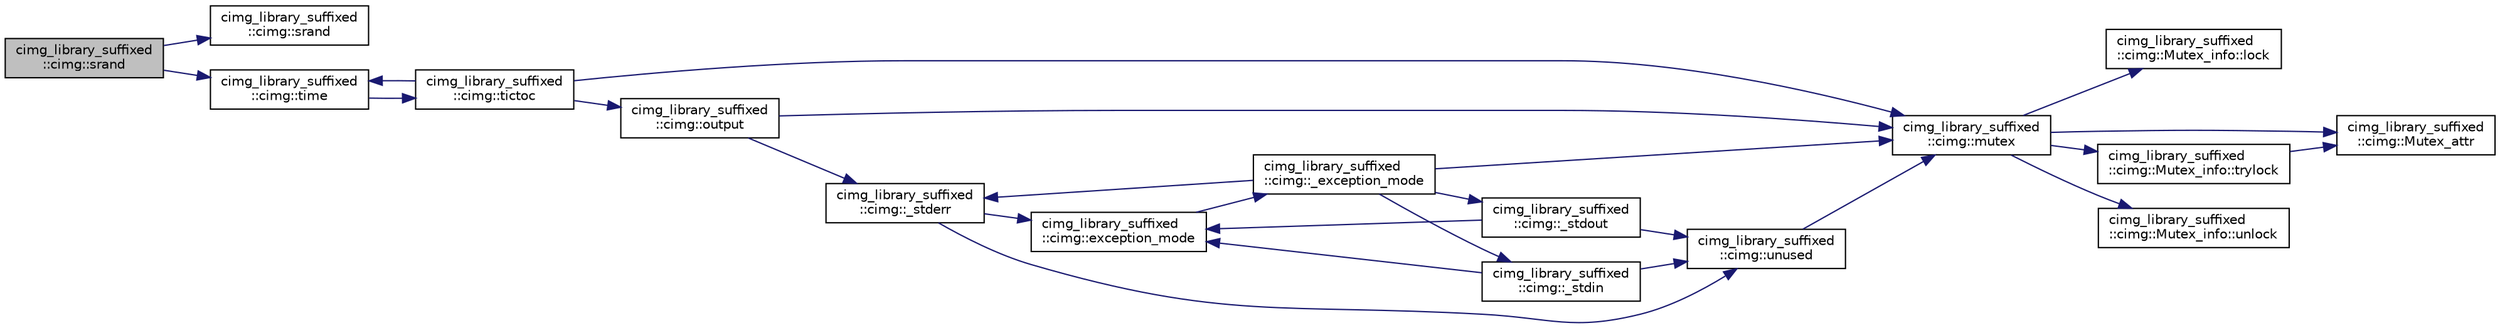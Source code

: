 digraph "cimg_library_suffixed::cimg::srand"
{
 // INTERACTIVE_SVG=YES
  edge [fontname="Helvetica",fontsize="10",labelfontname="Helvetica",labelfontsize="10"];
  node [fontname="Helvetica",fontsize="10",shape=record];
  rankdir="LR";
  Node3559 [label="cimg_library_suffixed\l::cimg::srand",height=0.2,width=0.4,color="black", fillcolor="grey75", style="filled", fontcolor="black"];
  Node3559 -> Node3560 [color="midnightblue",fontsize="10",style="solid",fontname="Helvetica"];
  Node3560 [label="cimg_library_suffixed\l::cimg::srand",height=0.2,width=0.4,color="black", fillcolor="white", style="filled",URL="$namespacecimg__library__suffixed_1_1cimg.html#abae779a6d52b74e3a46e75a6c5b6e49e"];
  Node3559 -> Node3561 [color="midnightblue",fontsize="10",style="solid",fontname="Helvetica"];
  Node3561 [label="cimg_library_suffixed\l::cimg::time",height=0.2,width=0.4,color="black", fillcolor="white", style="filled",URL="$namespacecimg__library__suffixed_1_1cimg.html#a71a3c7b37befc7a4313dfcdd80271bce",tooltip="Return the value of a system timer, with a millisecond precision. "];
  Node3561 -> Node3562 [color="midnightblue",fontsize="10",style="solid",fontname="Helvetica"];
  Node3562 [label="cimg_library_suffixed\l::cimg::tictoc",height=0.2,width=0.4,color="black", fillcolor="white", style="filled",URL="$namespacecimg__library__suffixed_1_1cimg.html#ab47e3a7718b582df77725470f3824eb4"];
  Node3562 -> Node3563 [color="midnightblue",fontsize="10",style="solid",fontname="Helvetica"];
  Node3563 [label="cimg_library_suffixed\l::cimg::mutex",height=0.2,width=0.4,color="black", fillcolor="white", style="filled",URL="$namespacecimg__library__suffixed_1_1cimg.html#a9e739e4b4ac058abfba069466617b914"];
  Node3563 -> Node3564 [color="midnightblue",fontsize="10",style="solid",fontname="Helvetica"];
  Node3564 [label="cimg_library_suffixed\l::cimg::Mutex_info::lock",height=0.2,width=0.4,color="black", fillcolor="white", style="filled",URL="$structcimg__library__suffixed_1_1cimg_1_1_mutex__info.html#a6cc8e26847a1aa649febed03d70182e7"];
  Node3563 -> Node3565 [color="midnightblue",fontsize="10",style="solid",fontname="Helvetica"];
  Node3565 [label="cimg_library_suffixed\l::cimg::Mutex_attr",height=0.2,width=0.4,color="black", fillcolor="white", style="filled",URL="$namespacecimg__library__suffixed_1_1cimg.html#aa0e1bc96ae6e235dc5b67b8b0a466166"];
  Node3563 -> Node3566 [color="midnightblue",fontsize="10",style="solid",fontname="Helvetica"];
  Node3566 [label="cimg_library_suffixed\l::cimg::Mutex_info::trylock",height=0.2,width=0.4,color="black", fillcolor="white", style="filled",URL="$structcimg__library__suffixed_1_1cimg_1_1_mutex__info.html#a9bf4ed1e1dfe6f28fa6250cd04f3c900"];
  Node3566 -> Node3565 [color="midnightblue",fontsize="10",style="solid",fontname="Helvetica"];
  Node3563 -> Node3567 [color="midnightblue",fontsize="10",style="solid",fontname="Helvetica"];
  Node3567 [label="cimg_library_suffixed\l::cimg::Mutex_info::unlock",height=0.2,width=0.4,color="black", fillcolor="white", style="filled",URL="$structcimg__library__suffixed_1_1cimg_1_1_mutex__info.html#afac3fa5f107ad4795fb867050f616555"];
  Node3562 -> Node3561 [color="midnightblue",fontsize="10",style="solid",fontname="Helvetica"];
  Node3562 -> Node3568 [color="midnightblue",fontsize="10",style="solid",fontname="Helvetica"];
  Node3568 [label="cimg_library_suffixed\l::cimg::output",height=0.2,width=0.4,color="black", fillcolor="white", style="filled",URL="$namespacecimg__library__suffixed_1_1cimg.html#ada686776cc71803df391eea79cd1b3e5",tooltip="Get/set default output stream for the  library messages. "];
  Node3568 -> Node3569 [color="midnightblue",fontsize="10",style="solid",fontname="Helvetica"];
  Node3569 [label="cimg_library_suffixed\l::cimg::_stderr",height=0.2,width=0.4,color="black", fillcolor="white", style="filled",URL="$namespacecimg__library__suffixed_1_1cimg.html#aab8db7528c32a8fd3a3dc471e662782e"];
  Node3569 -> Node3570 [color="midnightblue",fontsize="10",style="solid",fontname="Helvetica"];
  Node3570 [label="cimg_library_suffixed\l::cimg::exception_mode",height=0.2,width=0.4,color="black", fillcolor="white", style="filled",URL="$namespacecimg__library__suffixed_1_1cimg.html#aeafab144366eddd11360f32f468fa4af",tooltip="Set current  exception mode. "];
  Node3570 -> Node3571 [color="midnightblue",fontsize="10",style="solid",fontname="Helvetica"];
  Node3571 [label="cimg_library_suffixed\l::cimg::_exception_mode",height=0.2,width=0.4,color="black", fillcolor="white", style="filled",URL="$namespacecimg__library__suffixed_1_1cimg.html#a6c578f866de2be9be7e385d693c758c8"];
  Node3571 -> Node3569 [color="midnightblue",fontsize="10",style="solid",fontname="Helvetica"];
  Node3571 -> Node3572 [color="midnightblue",fontsize="10",style="solid",fontname="Helvetica"];
  Node3572 [label="cimg_library_suffixed\l::cimg::_stdin",height=0.2,width=0.4,color="black", fillcolor="white", style="filled",URL="$namespacecimg__library__suffixed_1_1cimg.html#a01a3b743897290604513ea6d847c9886"];
  Node3572 -> Node3570 [color="midnightblue",fontsize="10",style="solid",fontname="Helvetica"];
  Node3572 -> Node3573 [color="midnightblue",fontsize="10",style="solid",fontname="Helvetica"];
  Node3573 [label="cimg_library_suffixed\l::cimg::unused",height=0.2,width=0.4,color="black", fillcolor="white", style="filled",URL="$namespacecimg__library__suffixed_1_1cimg.html#a79aef0cbcf66ceb71c2b74cb66b4deb2",tooltip="Avoid warning messages due to unused parameters. Do nothing actually. "];
  Node3573 -> Node3563 [color="midnightblue",fontsize="10",style="solid",fontname="Helvetica"];
  Node3571 -> Node3574 [color="midnightblue",fontsize="10",style="solid",fontname="Helvetica"];
  Node3574 [label="cimg_library_suffixed\l::cimg::_stdout",height=0.2,width=0.4,color="black", fillcolor="white", style="filled",URL="$namespacecimg__library__suffixed_1_1cimg.html#a493220746e5df3466568bd7862825008"];
  Node3574 -> Node3570 [color="midnightblue",fontsize="10",style="solid",fontname="Helvetica"];
  Node3574 -> Node3573 [color="midnightblue",fontsize="10",style="solid",fontname="Helvetica"];
  Node3571 -> Node3563 [color="midnightblue",fontsize="10",style="solid",fontname="Helvetica"];
  Node3569 -> Node3573 [color="midnightblue",fontsize="10",style="solid",fontname="Helvetica"];
  Node3568 -> Node3563 [color="midnightblue",fontsize="10",style="solid",fontname="Helvetica"];
}
